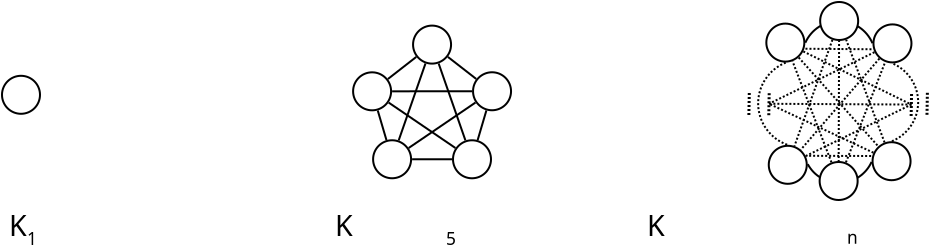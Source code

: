 <?xml version="1.0" encoding="UTF-8"?>
<dia:diagram xmlns:dia="http://www.lysator.liu.se/~alla/dia/">
  <dia:layer name="Background" visible="true" active="true">
    <dia:object type="Standard - Text" version="1" id="O0">
      <dia:attribute name="obj_pos">
        <dia:point val="58.11,13.185"/>
      </dia:attribute>
      <dia:attribute name="obj_bb">
        <dia:rectangle val="58.11,12.38;58.66,13.39"/>
      </dia:attribute>
      <dia:attribute name="text">
        <dia:composite type="text">
          <dia:attribute name="string">
            <dia:string>#n#</dia:string>
          </dia:attribute>
          <dia:attribute name="font">
            <dia:font family="sans" style="0" name="Helvetica"/>
          </dia:attribute>
          <dia:attribute name="height">
            <dia:real val="1.082"/>
          </dia:attribute>
          <dia:attribute name="pos">
            <dia:point val="58.11,13.185"/>
          </dia:attribute>
          <dia:attribute name="color">
            <dia:color val="#000000"/>
          </dia:attribute>
          <dia:attribute name="alignment">
            <dia:enum val="0"/>
          </dia:attribute>
        </dia:composite>
      </dia:attribute>
      <dia:attribute name="valign">
        <dia:enum val="3"/>
      </dia:attribute>
    </dia:object>
    <dia:object type="Standard - Ellipse" version="0" id="O1">
      <dia:attribute name="obj_pos">
        <dia:point val="54.072,2.18"/>
      </dia:attribute>
      <dia:attribute name="obj_bb">
        <dia:rectangle val="54.023,2.13;56.023,4.13"/>
      </dia:attribute>
      <dia:attribute name="elem_corner">
        <dia:point val="54.072,2.18"/>
      </dia:attribute>
      <dia:attribute name="elem_width">
        <dia:real val="1.9"/>
      </dia:attribute>
      <dia:attribute name="elem_height">
        <dia:real val="1.9"/>
      </dia:attribute>
      <dia:attribute name="border_width">
        <dia:real val="0.1"/>
      </dia:attribute>
      <dia:attribute name="aspect">
        <dia:enum val="2"/>
      </dia:attribute>
    </dia:object>
    <dia:object type="Standard - Ellipse" version="0" id="O2">
      <dia:attribute name="obj_pos">
        <dia:point val="59.428,2.22"/>
      </dia:attribute>
      <dia:attribute name="obj_bb">
        <dia:rectangle val="59.377,2.17;61.377,4.17"/>
      </dia:attribute>
      <dia:attribute name="elem_corner">
        <dia:point val="59.428,2.22"/>
      </dia:attribute>
      <dia:attribute name="elem_width">
        <dia:real val="1.9"/>
      </dia:attribute>
      <dia:attribute name="elem_height">
        <dia:real val="1.9"/>
      </dia:attribute>
      <dia:attribute name="border_width">
        <dia:real val="0.1"/>
      </dia:attribute>
      <dia:attribute name="aspect">
        <dia:enum val="2"/>
      </dia:attribute>
    </dia:object>
    <dia:object type="Standard - Ellipse" version="0" id="O3">
      <dia:attribute name="obj_pos">
        <dia:point val="59.383,8.11"/>
      </dia:attribute>
      <dia:attribute name="obj_bb">
        <dia:rectangle val="59.333,8.06;61.333,10.06"/>
      </dia:attribute>
      <dia:attribute name="elem_corner">
        <dia:point val="59.383,8.11"/>
      </dia:attribute>
      <dia:attribute name="elem_width">
        <dia:real val="1.9"/>
      </dia:attribute>
      <dia:attribute name="elem_height">
        <dia:real val="1.9"/>
      </dia:attribute>
      <dia:attribute name="border_width">
        <dia:real val="0.1"/>
      </dia:attribute>
      <dia:attribute name="aspect">
        <dia:enum val="2"/>
      </dia:attribute>
    </dia:object>
    <dia:object type="Standard - Ellipse" version="0" id="O4">
      <dia:attribute name="obj_pos">
        <dia:point val="54.193,8.29"/>
      </dia:attribute>
      <dia:attribute name="obj_bb">
        <dia:rectangle val="54.142,8.24;56.142,10.24"/>
      </dia:attribute>
      <dia:attribute name="elem_corner">
        <dia:point val="54.193,8.29"/>
      </dia:attribute>
      <dia:attribute name="elem_width">
        <dia:real val="1.9"/>
      </dia:attribute>
      <dia:attribute name="elem_height">
        <dia:real val="1.9"/>
      </dia:attribute>
      <dia:attribute name="border_width">
        <dia:real val="0.1"/>
      </dia:attribute>
      <dia:attribute name="aspect">
        <dia:enum val="2"/>
      </dia:attribute>
    </dia:object>
    <dia:object type="Standard - Arc" version="0" id="O5">
      <dia:attribute name="obj_pos">
        <dia:point val="60.333,9.06"/>
      </dia:attribute>
      <dia:attribute name="obj_bb">
        <dia:rectangle val="60.282,3.12;61.712,9.11"/>
      </dia:attribute>
      <dia:attribute name="conn_endpoints">
        <dia:point val="60.333,9.06"/>
        <dia:point val="60.377,3.17"/>
      </dia:attribute>
      <dia:attribute name="curve_distance">
        <dia:real val="1.307"/>
      </dia:attribute>
      <dia:attribute name="line_width">
        <dia:real val="0.1"/>
      </dia:attribute>
      <dia:attribute name="line_style">
        <dia:enum val="4"/>
      </dia:attribute>
      <dia:connections>
        <dia:connection handle="0" to="O3" connection="8"/>
        <dia:connection handle="1" to="O2" connection="8"/>
      </dia:connections>
    </dia:object>
    <dia:object type="Standard - Arc" version="0" id="O6">
      <dia:attribute name="obj_pos">
        <dia:point val="55.023,3.13"/>
      </dia:attribute>
      <dia:attribute name="obj_bb">
        <dia:rectangle val="53.612,3.079;55.194,9.291"/>
      </dia:attribute>
      <dia:attribute name="conn_endpoints">
        <dia:point val="55.023,3.13"/>
        <dia:point val="55.142,9.24"/>
      </dia:attribute>
      <dia:attribute name="curve_distance">
        <dia:real val="1.42"/>
      </dia:attribute>
      <dia:attribute name="line_width">
        <dia:real val="0.1"/>
      </dia:attribute>
      <dia:attribute name="line_style">
        <dia:enum val="4"/>
      </dia:attribute>
      <dia:connections>
        <dia:connection handle="0" to="O1" connection="8"/>
        <dia:connection handle="1" to="O4" connection="8"/>
      </dia:connections>
    </dia:object>
    <dia:object type="Standard - Arc" version="0" id="O7">
      <dia:attribute name="obj_pos">
        <dia:point val="55.142,9.24"/>
      </dia:attribute>
      <dia:attribute name="obj_bb">
        <dia:rectangle val="55.091,9.008;60.384,10.197"/>
      </dia:attribute>
      <dia:attribute name="conn_endpoints">
        <dia:point val="55.142,9.24"/>
        <dia:point val="60.333,9.06"/>
      </dia:attribute>
      <dia:attribute name="curve_distance">
        <dia:real val="0.995"/>
      </dia:attribute>
      <dia:attribute name="line_width">
        <dia:real val="0.1"/>
      </dia:attribute>
      <dia:connections>
        <dia:connection handle="0" to="O4" connection="8"/>
        <dia:connection handle="1" to="O3" connection="8"/>
      </dia:connections>
    </dia:object>
    <dia:object type="Standard - Arc" version="0" id="O8">
      <dia:attribute name="obj_pos">
        <dia:point val="60.377,3.17"/>
      </dia:attribute>
      <dia:attribute name="obj_bb">
        <dia:rectangle val="54.972,1.999;60.428,3.22"/>
      </dia:attribute>
      <dia:attribute name="conn_endpoints">
        <dia:point val="60.377,3.17"/>
        <dia:point val="55.023,3.13"/>
      </dia:attribute>
      <dia:attribute name="curve_distance">
        <dia:real val="1.101"/>
      </dia:attribute>
      <dia:attribute name="line_width">
        <dia:real val="0.1"/>
      </dia:attribute>
      <dia:connections>
        <dia:connection handle="0" to="O2" connection="8"/>
        <dia:connection handle="1" to="O1" connection="8"/>
      </dia:connections>
    </dia:object>
    <dia:object type="Standard - Ellipse" version="0" id="O9">
      <dia:attribute name="obj_pos">
        <dia:point val="56.763,1.1"/>
      </dia:attribute>
      <dia:attribute name="obj_bb">
        <dia:rectangle val="56.712,1.05;58.712,3.05"/>
      </dia:attribute>
      <dia:attribute name="elem_corner">
        <dia:point val="56.763,1.1"/>
      </dia:attribute>
      <dia:attribute name="elem_width">
        <dia:real val="1.9"/>
      </dia:attribute>
      <dia:attribute name="elem_height">
        <dia:real val="1.9"/>
      </dia:attribute>
      <dia:attribute name="border_width">
        <dia:real val="0.1"/>
      </dia:attribute>
      <dia:attribute name="aspect">
        <dia:enum val="2"/>
      </dia:attribute>
    </dia:object>
    <dia:object type="Standard - Ellipse" version="0" id="O10">
      <dia:attribute name="obj_pos">
        <dia:point val="56.737,9.1"/>
      </dia:attribute>
      <dia:attribute name="obj_bb">
        <dia:rectangle val="56.688,9.05;58.688,11.05"/>
      </dia:attribute>
      <dia:attribute name="elem_corner">
        <dia:point val="56.737,9.1"/>
      </dia:attribute>
      <dia:attribute name="elem_width">
        <dia:real val="1.9"/>
      </dia:attribute>
      <dia:attribute name="elem_height">
        <dia:real val="1.9"/>
      </dia:attribute>
      <dia:attribute name="border_width">
        <dia:real val="0.1"/>
      </dia:attribute>
      <dia:attribute name="aspect">
        <dia:enum val="2"/>
      </dia:attribute>
    </dia:object>
    <dia:object type="Standard - Text" version="1" id="O11">
      <dia:attribute name="obj_pos">
        <dia:point val="17.111,13.244"/>
      </dia:attribute>
      <dia:attribute name="obj_bb">
        <dia:rectangle val="17.111,12.439;17.661,13.449"/>
      </dia:attribute>
      <dia:attribute name="text">
        <dia:composite type="text">
          <dia:attribute name="string">
            <dia:string>#1#</dia:string>
          </dia:attribute>
          <dia:attribute name="font">
            <dia:font family="sans" style="0" name="Helvetica"/>
          </dia:attribute>
          <dia:attribute name="height">
            <dia:real val="1.082"/>
          </dia:attribute>
          <dia:attribute name="pos">
            <dia:point val="17.111,13.244"/>
          </dia:attribute>
          <dia:attribute name="color">
            <dia:color val="#000000"/>
          </dia:attribute>
          <dia:attribute name="alignment">
            <dia:enum val="0"/>
          </dia:attribute>
        </dia:composite>
      </dia:attribute>
      <dia:attribute name="valign">
        <dia:enum val="3"/>
      </dia:attribute>
    </dia:object>
    <dia:object type="Standard - Ellipse" version="0" id="O12">
      <dia:attribute name="obj_pos">
        <dia:point val="15.855,4.79"/>
      </dia:attribute>
      <dia:attribute name="obj_bb">
        <dia:rectangle val="15.805,4.74;17.805,6.74"/>
      </dia:attribute>
      <dia:attribute name="elem_corner">
        <dia:point val="15.855,4.79"/>
      </dia:attribute>
      <dia:attribute name="elem_width">
        <dia:real val="1.9"/>
      </dia:attribute>
      <dia:attribute name="elem_height">
        <dia:real val="1.9"/>
      </dia:attribute>
      <dia:attribute name="border_width">
        <dia:real val="0.1"/>
      </dia:attribute>
      <dia:attribute name="aspect">
        <dia:enum val="2"/>
      </dia:attribute>
    </dia:object>
    <dia:object type="Standard - Line" version="0" id="O13">
      <dia:attribute name="obj_pos">
        <dia:point val="57.328,9.117"/>
      </dia:attribute>
      <dia:attribute name="obj_bb">
        <dia:rectangle val="55.317,3.998;57.393,9.182"/>
      </dia:attribute>
      <dia:attribute name="conn_endpoints">
        <dia:point val="57.328,9.117"/>
        <dia:point val="55.382,4.063"/>
      </dia:attribute>
      <dia:attribute name="numcp">
        <dia:int val="1"/>
      </dia:attribute>
      <dia:attribute name="line_width">
        <dia:real val="0.1"/>
      </dia:attribute>
      <dia:attribute name="line_style">
        <dia:enum val="4"/>
      </dia:attribute>
      <dia:connections>
        <dia:connection handle="0" to="O10" connection="8"/>
        <dia:connection handle="1" to="O1" connection="8"/>
      </dia:connections>
    </dia:object>
    <dia:object type="Standard - Text" version="1" id="O14">
      <dia:attribute name="obj_pos">
        <dia:point val="38.055,13.245"/>
      </dia:attribute>
      <dia:attribute name="obj_bb">
        <dia:rectangle val="38.055,12.44;38.605,13.45"/>
      </dia:attribute>
      <dia:attribute name="text">
        <dia:composite type="text">
          <dia:attribute name="string">
            <dia:string>#5#</dia:string>
          </dia:attribute>
          <dia:attribute name="font">
            <dia:font family="sans" style="0" name="Helvetica"/>
          </dia:attribute>
          <dia:attribute name="height">
            <dia:real val="1.082"/>
          </dia:attribute>
          <dia:attribute name="pos">
            <dia:point val="38.055,13.245"/>
          </dia:attribute>
          <dia:attribute name="color">
            <dia:color val="#000000"/>
          </dia:attribute>
          <dia:attribute name="alignment">
            <dia:enum val="0"/>
          </dia:attribute>
        </dia:composite>
      </dia:attribute>
      <dia:attribute name="valign">
        <dia:enum val="3"/>
      </dia:attribute>
    </dia:object>
    <dia:object type="Standard - Line" version="0" id="O15">
      <dia:attribute name="obj_pos">
        <dia:point val="39.569,4.95"/>
      </dia:attribute>
      <dia:attribute name="obj_bb">
        <dia:rectangle val="38.076,3.773;39.639,5.02"/>
      </dia:attribute>
      <dia:attribute name="conn_endpoints">
        <dia:point val="39.569,4.95"/>
        <dia:point val="38.146,3.844"/>
      </dia:attribute>
      <dia:attribute name="numcp">
        <dia:int val="1"/>
      </dia:attribute>
      <dia:attribute name="line_width">
        <dia:real val="0.1"/>
      </dia:attribute>
      <dia:connections>
        <dia:connection handle="0" to="O21" connection="8"/>
        <dia:connection handle="1" to="O19" connection="8"/>
      </dia:connections>
    </dia:object>
    <dia:object type="Standard - Line" version="0" id="O16">
      <dia:attribute name="obj_pos">
        <dia:point val="35.148,4.952"/>
      </dia:attribute>
      <dia:attribute name="obj_bb">
        <dia:rectangle val="35.078,3.774;36.64,5.022"/>
      </dia:attribute>
      <dia:attribute name="conn_endpoints">
        <dia:point val="35.148,4.952"/>
        <dia:point val="36.57,3.844"/>
      </dia:attribute>
      <dia:attribute name="numcp">
        <dia:int val="1"/>
      </dia:attribute>
      <dia:attribute name="line_width">
        <dia:real val="0.1"/>
      </dia:attribute>
      <dia:connections>
        <dia:connection handle="0" to="O20" connection="8"/>
        <dia:connection handle="1" to="O19" connection="8"/>
      </dia:connections>
    </dia:object>
    <dia:object type="Standard - Line" version="0" id="O17">
      <dia:attribute name="obj_pos">
        <dia:point val="39.637,8.006"/>
      </dia:attribute>
      <dia:attribute name="obj_bb">
        <dia:rectangle val="39.575,6.459;40.137,8.068"/>
      </dia:attribute>
      <dia:attribute name="conn_endpoints">
        <dia:point val="39.637,8.006"/>
        <dia:point val="40.075,6.521"/>
      </dia:attribute>
      <dia:attribute name="numcp">
        <dia:int val="1"/>
      </dia:attribute>
      <dia:attribute name="line_width">
        <dia:real val="0.1"/>
      </dia:attribute>
      <dia:connections>
        <dia:connection handle="0" to="O18" connection="8"/>
        <dia:connection handle="1" to="O21" connection="8"/>
      </dia:connections>
    </dia:object>
    <dia:object type="Standard - Ellipse" version="0" id="O18">
      <dia:attribute name="obj_pos">
        <dia:point val="38.405,8.014"/>
      </dia:attribute>
      <dia:attribute name="obj_bb">
        <dia:rectangle val="38.355,7.964;40.355,9.964"/>
      </dia:attribute>
      <dia:attribute name="elem_corner">
        <dia:point val="38.405,8.014"/>
      </dia:attribute>
      <dia:attribute name="elem_width">
        <dia:real val="1.9"/>
      </dia:attribute>
      <dia:attribute name="elem_height">
        <dia:real val="1.9"/>
      </dia:attribute>
      <dia:attribute name="border_width">
        <dia:real val="0.1"/>
      </dia:attribute>
      <dia:attribute name="aspect">
        <dia:enum val="2"/>
      </dia:attribute>
    </dia:object>
    <dia:object type="Standard - Ellipse" version="0" id="O19">
      <dia:attribute name="obj_pos">
        <dia:point val="36.408,2.28"/>
      </dia:attribute>
      <dia:attribute name="obj_bb">
        <dia:rectangle val="36.358,2.23;38.358,4.23"/>
      </dia:attribute>
      <dia:attribute name="elem_corner">
        <dia:point val="36.408,2.28"/>
      </dia:attribute>
      <dia:attribute name="elem_width">
        <dia:real val="1.9"/>
      </dia:attribute>
      <dia:attribute name="elem_height">
        <dia:real val="1.9"/>
      </dia:attribute>
      <dia:attribute name="border_width">
        <dia:real val="0.1"/>
      </dia:attribute>
      <dia:attribute name="aspect">
        <dia:enum val="2"/>
      </dia:attribute>
    </dia:object>
    <dia:object type="Standard - Ellipse" version="0" id="O20">
      <dia:attribute name="obj_pos">
        <dia:point val="33.41,4.616"/>
      </dia:attribute>
      <dia:attribute name="obj_bb">
        <dia:rectangle val="33.36,4.566;35.36,6.566"/>
      </dia:attribute>
      <dia:attribute name="elem_corner">
        <dia:point val="33.41,4.616"/>
      </dia:attribute>
      <dia:attribute name="elem_width">
        <dia:real val="1.9"/>
      </dia:attribute>
      <dia:attribute name="elem_height">
        <dia:real val="1.9"/>
      </dia:attribute>
      <dia:attribute name="border_width">
        <dia:real val="0.1"/>
      </dia:attribute>
      <dia:attribute name="aspect">
        <dia:enum val="2"/>
      </dia:attribute>
    </dia:object>
    <dia:object type="Standard - Ellipse" version="0" id="O21">
      <dia:attribute name="obj_pos">
        <dia:point val="39.407,4.613"/>
      </dia:attribute>
      <dia:attribute name="obj_bb">
        <dia:rectangle val="39.357,4.563;41.357,6.563"/>
      </dia:attribute>
      <dia:attribute name="elem_corner">
        <dia:point val="39.407,4.613"/>
      </dia:attribute>
      <dia:attribute name="elem_width">
        <dia:real val="1.9"/>
      </dia:attribute>
      <dia:attribute name="elem_height">
        <dia:real val="1.9"/>
      </dia:attribute>
      <dia:attribute name="border_width">
        <dia:real val="0.1"/>
      </dia:attribute>
      <dia:attribute name="show_background">
        <dia:boolean val="false"/>
      </dia:attribute>
      <dia:attribute name="aspect">
        <dia:enum val="2"/>
      </dia:attribute>
    </dia:object>
    <dia:object type="Standard - Ellipse" version="0" id="O22">
      <dia:attribute name="obj_pos">
        <dia:point val="34.41,8.013"/>
      </dia:attribute>
      <dia:attribute name="obj_bb">
        <dia:rectangle val="34.36,7.963;36.36,9.963"/>
      </dia:attribute>
      <dia:attribute name="elem_corner">
        <dia:point val="34.41,8.013"/>
      </dia:attribute>
      <dia:attribute name="elem_width">
        <dia:real val="1.9"/>
      </dia:attribute>
      <dia:attribute name="elem_height">
        <dia:real val="1.9"/>
      </dia:attribute>
      <dia:attribute name="border_width">
        <dia:real val="0.1"/>
      </dia:attribute>
      <dia:attribute name="aspect">
        <dia:enum val="2"/>
      </dia:attribute>
    </dia:object>
    <dia:object type="Standard - Line" version="0" id="O23">
      <dia:attribute name="obj_pos">
        <dia:point val="35.078,8.004"/>
      </dia:attribute>
      <dia:attribute name="obj_bb">
        <dia:rectangle val="34.58,6.463;35.14,8.066"/>
      </dia:attribute>
      <dia:attribute name="conn_endpoints">
        <dia:point val="35.078,8.004"/>
        <dia:point val="34.642,6.525"/>
      </dia:attribute>
      <dia:attribute name="numcp">
        <dia:int val="1"/>
      </dia:attribute>
      <dia:attribute name="line_width">
        <dia:real val="0.1"/>
      </dia:attribute>
      <dia:connections>
        <dia:connection handle="0" to="O22" connection="8"/>
        <dia:connection handle="1" to="O20" connection="8"/>
      </dia:connections>
    </dia:object>
    <dia:object type="Standard - Line" version="0" id="O24">
      <dia:attribute name="obj_pos">
        <dia:point val="38.355,8.964"/>
      </dia:attribute>
      <dia:attribute name="obj_bb">
        <dia:rectangle val="36.31,8.913;38.405,9.014"/>
      </dia:attribute>
      <dia:attribute name="conn_endpoints">
        <dia:point val="38.355,8.964"/>
        <dia:point val="36.36,8.963"/>
      </dia:attribute>
      <dia:attribute name="numcp">
        <dia:int val="1"/>
      </dia:attribute>
      <dia:attribute name="line_width">
        <dia:real val="0.1"/>
      </dia:attribute>
      <dia:connections>
        <dia:connection handle="0" to="O18" connection="8"/>
        <dia:connection handle="1" to="O22" connection="8"/>
      </dia:connections>
    </dia:object>
    <dia:object type="Standard - Line" version="0" id="O25">
      <dia:attribute name="obj_pos">
        <dia:point val="35.359,5.566"/>
      </dia:attribute>
      <dia:attribute name="obj_bb">
        <dia:rectangle val="35.309,5.514;39.408,5.616"/>
      </dia:attribute>
      <dia:attribute name="conn_endpoints">
        <dia:point val="35.359,5.566"/>
        <dia:point val="39.358,5.564"/>
      </dia:attribute>
      <dia:attribute name="numcp">
        <dia:int val="1"/>
      </dia:attribute>
      <dia:attribute name="line_width">
        <dia:real val="0.1"/>
      </dia:attribute>
      <dia:connections>
        <dia:connection handle="0" to="O20" connection="8"/>
        <dia:connection handle="1" to="O21" connection="8"/>
      </dia:connections>
    </dia:object>
    <dia:object type="Standard - Line" version="0" id="O26">
      <dia:attribute name="obj_pos">
        <dia:point val="35.187,6.129"/>
      </dia:attribute>
      <dia:attribute name="obj_bb">
        <dia:rectangle val="35.118,6.059;38.597,8.471"/>
      </dia:attribute>
      <dia:attribute name="conn_endpoints">
        <dia:point val="35.187,6.129"/>
        <dia:point val="38.528,8.401"/>
      </dia:attribute>
      <dia:attribute name="numcp">
        <dia:int val="1"/>
      </dia:attribute>
      <dia:attribute name="line_width">
        <dia:real val="0.1"/>
      </dia:attribute>
      <dia:connections>
        <dia:connection handle="0" to="O20" connection="8"/>
        <dia:connection handle="1" to="O18" connection="8"/>
      </dia:connections>
    </dia:object>
    <dia:object type="Standard - Line" version="0" id="O27">
      <dia:attribute name="obj_pos">
        <dia:point val="35.689,8.019"/>
      </dia:attribute>
      <dia:attribute name="obj_bb">
        <dia:rectangle val="35.625,4.11;37.093,8.083"/>
      </dia:attribute>
      <dia:attribute name="conn_endpoints">
        <dia:point val="35.689,8.019"/>
        <dia:point val="37.029,4.174"/>
      </dia:attribute>
      <dia:attribute name="numcp">
        <dia:int val="1"/>
      </dia:attribute>
      <dia:attribute name="line_width">
        <dia:real val="0.1"/>
      </dia:attribute>
      <dia:connections>
        <dia:connection handle="0" to="O22" connection="8"/>
        <dia:connection handle="1" to="O19" connection="8"/>
      </dia:connections>
    </dia:object>
    <dia:object type="Standard - Line" version="0" id="O28">
      <dia:attribute name="obj_pos">
        <dia:point val="36.186,8.401"/>
      </dia:attribute>
      <dia:attribute name="obj_bb">
        <dia:rectangle val="36.117,6.056;39.601,8.471"/>
      </dia:attribute>
      <dia:attribute name="conn_endpoints">
        <dia:point val="36.186,8.401"/>
        <dia:point val="39.531,6.125"/>
      </dia:attribute>
      <dia:attribute name="numcp">
        <dia:int val="1"/>
      </dia:attribute>
      <dia:attribute name="line_width">
        <dia:real val="0.1"/>
      </dia:attribute>
      <dia:connections>
        <dia:connection handle="0" to="O22" connection="8"/>
        <dia:connection handle="1" to="O21" connection="8"/>
      </dia:connections>
    </dia:object>
    <dia:object type="Standard - Line" version="0" id="O29">
      <dia:attribute name="obj_pos">
        <dia:point val="39.026,8.02"/>
      </dia:attribute>
      <dia:attribute name="obj_bb">
        <dia:rectangle val="37.623,4.111;39.09,8.083"/>
      </dia:attribute>
      <dia:attribute name="conn_endpoints">
        <dia:point val="39.026,8.02"/>
        <dia:point val="37.687,4.174"/>
      </dia:attribute>
      <dia:attribute name="numcp">
        <dia:int val="1"/>
      </dia:attribute>
      <dia:attribute name="line_width">
        <dia:real val="0.1"/>
      </dia:attribute>
      <dia:connections>
        <dia:connection handle="0" to="O18" connection="8"/>
        <dia:connection handle="1" to="O19" connection="8"/>
      </dia:connections>
    </dia:object>
    <dia:object type="Standard - Line" version="0" id="O30">
      <dia:attribute name="obj_pos">
        <dia:point val="57.688,9.1"/>
      </dia:attribute>
      <dia:attribute name="obj_bb">
        <dia:rectangle val="57.637,2.999;57.759,9.15"/>
      </dia:attribute>
      <dia:attribute name="conn_endpoints">
        <dia:point val="57.688,9.1"/>
        <dia:point val="57.709,3.049"/>
      </dia:attribute>
      <dia:attribute name="numcp">
        <dia:int val="1"/>
      </dia:attribute>
      <dia:attribute name="line_width">
        <dia:real val="0.1"/>
      </dia:attribute>
      <dia:attribute name="line_style">
        <dia:enum val="4"/>
      </dia:attribute>
      <dia:connections>
        <dia:connection handle="0" to="O10" connection="1"/>
        <dia:connection handle="1" to="O9" connection="8"/>
      </dia:connections>
    </dia:object>
    <dia:object type="Standard - Line" version="0" id="O31">
      <dia:attribute name="obj_pos">
        <dia:point val="58.052,9.119"/>
      </dia:attribute>
      <dia:attribute name="obj_bb">
        <dia:rectangle val="57.987,4.037;60.078,9.183"/>
      </dia:attribute>
      <dia:attribute name="conn_endpoints">
        <dia:point val="58.052,9.119"/>
        <dia:point val="60.013,4.101"/>
      </dia:attribute>
      <dia:attribute name="numcp">
        <dia:int val="1"/>
      </dia:attribute>
      <dia:attribute name="line_width">
        <dia:real val="0.1"/>
      </dia:attribute>
      <dia:attribute name="line_style">
        <dia:enum val="4"/>
      </dia:attribute>
      <dia:connections>
        <dia:connection handle="0" to="O10" connection="8"/>
        <dia:connection handle="1" to="O2" connection="8"/>
      </dia:connections>
    </dia:object>
    <dia:object type="Standard - Line" version="0" id="O32">
      <dia:attribute name="obj_pos">
        <dia:point val="59.724,3.928"/>
      </dia:attribute>
      <dia:attribute name="obj_bb">
        <dia:rectangle val="55.725,3.857;59.795,8.553"/>
      </dia:attribute>
      <dia:attribute name="conn_endpoints">
        <dia:point val="59.724,3.928"/>
        <dia:point val="55.796,8.482"/>
      </dia:attribute>
      <dia:attribute name="numcp">
        <dia:int val="1"/>
      </dia:attribute>
      <dia:attribute name="line_width">
        <dia:real val="0.1"/>
      </dia:attribute>
      <dia:attribute name="line_style">
        <dia:enum val="4"/>
      </dia:attribute>
      <dia:connections>
        <dia:connection handle="0" to="O2" connection="8"/>
        <dia:connection handle="1" to="O4" connection="8"/>
      </dia:connections>
    </dia:object>
    <dia:object type="Standard - Line" version="0" id="O33">
      <dia:attribute name="obj_pos">
        <dia:point val="57.376,2.991"/>
      </dia:attribute>
      <dia:attribute name="obj_bb">
        <dia:rectangle val="55.415,2.927;57.44,8.363"/>
      </dia:attribute>
      <dia:attribute name="conn_endpoints">
        <dia:point val="57.376,2.991"/>
        <dia:point val="55.479,8.299"/>
      </dia:attribute>
      <dia:attribute name="numcp">
        <dia:int val="1"/>
      </dia:attribute>
      <dia:attribute name="line_width">
        <dia:real val="0.1"/>
      </dia:attribute>
      <dia:attribute name="line_style">
        <dia:enum val="4"/>
      </dia:attribute>
      <dia:connections>
        <dia:connection handle="0" to="O9" connection="8"/>
        <dia:connection handle="1" to="O4" connection="8"/>
      </dia:connections>
    </dia:object>
    <dia:object type="Standard - Line" version="0" id="O34">
      <dia:attribute name="obj_pos">
        <dia:point val="59.983,8.123"/>
      </dia:attribute>
      <dia:attribute name="obj_bb">
        <dia:rectangle val="57.998,2.922;60.047,8.188"/>
      </dia:attribute>
      <dia:attribute name="conn_endpoints">
        <dia:point val="59.983,8.123"/>
        <dia:point val="58.062,2.987"/>
      </dia:attribute>
      <dia:attribute name="numcp">
        <dia:int val="1"/>
      </dia:attribute>
      <dia:attribute name="line_width">
        <dia:real val="0.1"/>
      </dia:attribute>
      <dia:attribute name="line_style">
        <dia:enum val="4"/>
      </dia:attribute>
      <dia:connections>
        <dia:connection handle="0" to="O3" connection="8"/>
        <dia:connection handle="1" to="O9" connection="8"/>
      </dia:connections>
    </dia:object>
    <dia:object type="Standard - Line" version="0" id="O35">
      <dia:attribute name="obj_pos">
        <dia:point val="59.328,3.463"/>
      </dia:attribute>
      <dia:attribute name="obj_bb">
        <dia:rectangle val="55.922,3.387;59.378,3.513"/>
      </dia:attribute>
      <dia:attribute name="conn_endpoints">
        <dia:point val="59.328,3.463"/>
        <dia:point val="55.972,3.437"/>
      </dia:attribute>
      <dia:attribute name="numcp">
        <dia:int val="1"/>
      </dia:attribute>
      <dia:attribute name="line_width">
        <dia:real val="0.1"/>
      </dia:attribute>
      <dia:attribute name="line_style">
        <dia:enum val="4"/>
      </dia:attribute>
    </dia:object>
    <dia:object type="Standard - Line" version="0" id="O36">
      <dia:attribute name="obj_pos">
        <dia:point val="59.312,8.8"/>
      </dia:attribute>
      <dia:attribute name="obj_bb">
        <dia:rectangle val="56.042,8.74;59.363,8.85"/>
      </dia:attribute>
      <dia:attribute name="conn_endpoints">
        <dia:point val="59.312,8.8"/>
        <dia:point val="56.093,8.79"/>
      </dia:attribute>
      <dia:attribute name="numcp">
        <dia:int val="1"/>
      </dia:attribute>
      <dia:attribute name="line_width">
        <dia:real val="0.1"/>
      </dia:attribute>
      <dia:attribute name="line_style">
        <dia:enum val="4"/>
      </dia:attribute>
      <dia:connections>
        <dia:connection handle="1" to="O4" connection="4"/>
      </dia:connections>
    </dia:object>
    <dia:object type="Standard - Line" version="0" id="O37">
      <dia:attribute name="obj_pos">
        <dia:point val="55.69,3.875"/>
      </dia:attribute>
      <dia:attribute name="obj_bb">
        <dia:rectangle val="55.619,3.804;59.736,8.386"/>
      </dia:attribute>
      <dia:attribute name="conn_endpoints">
        <dia:point val="55.69,3.875"/>
        <dia:point val="59.666,8.315"/>
      </dia:attribute>
      <dia:attribute name="numcp">
        <dia:int val="1"/>
      </dia:attribute>
      <dia:attribute name="line_width">
        <dia:real val="0.1"/>
      </dia:attribute>
      <dia:attribute name="line_style">
        <dia:enum val="4"/>
      </dia:attribute>
      <dia:connections>
        <dia:connection handle="0" to="O1" connection="8"/>
        <dia:connection handle="1" to="O3" connection="8"/>
      </dia:connections>
    </dia:object>
    <dia:object type="Standard - Line" version="0" id="O38">
      <dia:attribute name="obj_pos">
        <dia:point val="59.479,3.609"/>
      </dia:attribute>
      <dia:attribute name="obj_bb">
        <dia:rectangle val="54.138,3.542;59.546,6.255"/>
      </dia:attribute>
      <dia:attribute name="conn_endpoints">
        <dia:point val="59.479,3.609"/>
        <dia:point val="54.204,6.188"/>
      </dia:attribute>
      <dia:attribute name="numcp">
        <dia:int val="1"/>
      </dia:attribute>
      <dia:attribute name="line_width">
        <dia:real val="0.1"/>
      </dia:attribute>
      <dia:attribute name="line_style">
        <dia:enum val="4"/>
      </dia:attribute>
      <dia:connections>
        <dia:connection handle="0" to="O2" connection="8"/>
        <dia:connection handle="1" to="O44" connection="0"/>
      </dia:connections>
    </dia:object>
    <dia:object type="Standard - Line" version="0" id="O39">
      <dia:attribute name="obj_pos">
        <dia:point val="59.427,8.636"/>
      </dia:attribute>
      <dia:attribute name="obj_bb">
        <dia:rectangle val="54.138,6.122;59.493,8.702"/>
      </dia:attribute>
      <dia:attribute name="conn_endpoints">
        <dia:point val="59.427,8.636"/>
        <dia:point val="54.204,6.188"/>
      </dia:attribute>
      <dia:attribute name="numcp">
        <dia:int val="1"/>
      </dia:attribute>
      <dia:attribute name="line_width">
        <dia:real val="0.1"/>
      </dia:attribute>
      <dia:attribute name="line_style">
        <dia:enum val="4"/>
      </dia:attribute>
      <dia:connections>
        <dia:connection handle="0" to="O3" connection="8"/>
        <dia:connection handle="1" to="O44" connection="0"/>
      </dia:connections>
    </dia:object>
    <dia:object type="Standard - Line" version="0" id="O40">
      <dia:attribute name="obj_pos">
        <dia:point val="56.039,8.803"/>
      </dia:attribute>
      <dia:attribute name="obj_bb">
        <dia:rectangle val="55.972,6.161;61.39,8.87"/>
      </dia:attribute>
      <dia:attribute name="conn_endpoints">
        <dia:point val="56.039,8.803"/>
        <dia:point val="61.323,6.228"/>
      </dia:attribute>
      <dia:attribute name="numcp">
        <dia:int val="1"/>
      </dia:attribute>
      <dia:attribute name="line_width">
        <dia:real val="0.1"/>
      </dia:attribute>
      <dia:attribute name="line_style">
        <dia:enum val="4"/>
      </dia:attribute>
      <dia:connections>
        <dia:connection handle="0" to="O4" connection="8"/>
        <dia:connection handle="1" to="O43" connection="0"/>
      </dia:connections>
    </dia:object>
    <dia:object type="Standard - Line" version="0" id="O41">
      <dia:attribute name="obj_pos">
        <dia:point val="55.92,3.571"/>
      </dia:attribute>
      <dia:attribute name="obj_bb">
        <dia:rectangle val="55.853,3.504;61.39,6.295"/>
      </dia:attribute>
      <dia:attribute name="conn_endpoints">
        <dia:point val="55.92,3.571"/>
        <dia:point val="61.323,6.228"/>
      </dia:attribute>
      <dia:attribute name="numcp">
        <dia:int val="1"/>
      </dia:attribute>
      <dia:attribute name="line_width">
        <dia:real val="0.1"/>
      </dia:attribute>
      <dia:attribute name="line_style">
        <dia:enum val="4"/>
      </dia:attribute>
      <dia:connections>
        <dia:connection handle="0" to="O1" connection="8"/>
        <dia:connection handle="1" to="O43" connection="0"/>
      </dia:connections>
    </dia:object>
    <dia:object type="Standard - Line" version="0" id="O42">
      <dia:attribute name="obj_pos">
        <dia:point val="61.323,6.228"/>
      </dia:attribute>
      <dia:attribute name="obj_bb">
        <dia:rectangle val="54.154,6.138;61.373,6.278"/>
      </dia:attribute>
      <dia:attribute name="conn_endpoints">
        <dia:point val="61.323,6.228"/>
        <dia:point val="54.204,6.188"/>
      </dia:attribute>
      <dia:attribute name="numcp">
        <dia:int val="1"/>
      </dia:attribute>
      <dia:attribute name="line_width">
        <dia:real val="0.1"/>
      </dia:attribute>
      <dia:attribute name="line_style">
        <dia:enum val="4"/>
      </dia:attribute>
      <dia:connections>
        <dia:connection handle="0" to="O43" connection="0"/>
        <dia:connection handle="1" to="O44" connection="0"/>
      </dia:connections>
    </dia:object>
    <dia:object type="Standard - Line" version="0" id="O43">
      <dia:attribute name="obj_pos">
        <dia:point val="61.312,6.8"/>
      </dia:attribute>
      <dia:attribute name="obj_bb">
        <dia:rectangle val="61.236,5.58;61.41,6.876"/>
      </dia:attribute>
      <dia:attribute name="conn_endpoints">
        <dia:point val="61.312,6.8"/>
        <dia:point val="61.334,5.656"/>
      </dia:attribute>
      <dia:attribute name="numcp">
        <dia:int val="1"/>
      </dia:attribute>
      <dia:attribute name="line_width">
        <dia:real val="0.15"/>
      </dia:attribute>
      <dia:attribute name="line_style">
        <dia:enum val="4"/>
      </dia:attribute>
    </dia:object>
    <dia:object type="Standard - Line" version="0" id="O44">
      <dia:attribute name="obj_pos">
        <dia:point val="54.194,6.76"/>
      </dia:attribute>
      <dia:attribute name="obj_bb">
        <dia:rectangle val="54.117,5.54;54.291,6.837"/>
      </dia:attribute>
      <dia:attribute name="conn_endpoints">
        <dia:point val="54.194,6.76"/>
        <dia:point val="54.215,5.616"/>
      </dia:attribute>
      <dia:attribute name="numcp">
        <dia:int val="1"/>
      </dia:attribute>
      <dia:attribute name="line_width">
        <dia:real val="0.15"/>
      </dia:attribute>
      <dia:attribute name="line_style">
        <dia:enum val="4"/>
      </dia:attribute>
    </dia:object>
    <dia:object type="Standard - Line" version="0" id="O45">
      <dia:attribute name="obj_pos">
        <dia:point val="53.199,6.75"/>
      </dia:attribute>
      <dia:attribute name="obj_bb">
        <dia:rectangle val="53.123,5.53;53.296,6.827"/>
      </dia:attribute>
      <dia:attribute name="conn_endpoints">
        <dia:point val="53.199,6.75"/>
        <dia:point val="53.22,5.606"/>
      </dia:attribute>
      <dia:attribute name="numcp">
        <dia:int val="1"/>
      </dia:attribute>
      <dia:attribute name="line_width">
        <dia:real val="0.15"/>
      </dia:attribute>
      <dia:attribute name="line_style">
        <dia:enum val="4"/>
      </dia:attribute>
    </dia:object>
    <dia:object type="Standard - Line" version="0" id="O46">
      <dia:attribute name="obj_pos">
        <dia:point val="62.104,6.74"/>
      </dia:attribute>
      <dia:attribute name="obj_bb">
        <dia:rectangle val="62.028,5.52;62.201,6.817"/>
      </dia:attribute>
      <dia:attribute name="conn_endpoints">
        <dia:point val="62.104,6.74"/>
        <dia:point val="62.125,5.596"/>
      </dia:attribute>
      <dia:attribute name="numcp">
        <dia:int val="1"/>
      </dia:attribute>
      <dia:attribute name="line_width">
        <dia:real val="0.15"/>
      </dia:attribute>
      <dia:attribute name="line_style">
        <dia:enum val="4"/>
      </dia:attribute>
    </dia:object>
    <dia:object type="Standard - Text" version="1" id="O47">
      <dia:attribute name="obj_pos">
        <dia:point val="16.2,12.8"/>
      </dia:attribute>
      <dia:attribute name="obj_bb">
        <dia:rectangle val="16.2,11.47;58.142,13.137"/>
      </dia:attribute>
      <dia:attribute name="text">
        <dia:composite type="text">
          <dia:attribute name="string">
            <dia:string>#K                                            K                                          K#</dia:string>
          </dia:attribute>
          <dia:attribute name="font">
            <dia:font family="sans" style="0" name="Helvetica"/>
          </dia:attribute>
          <dia:attribute name="height">
            <dia:real val="1.788"/>
          </dia:attribute>
          <dia:attribute name="pos">
            <dia:point val="16.2,12.8"/>
          </dia:attribute>
          <dia:attribute name="color">
            <dia:color val="#000000"/>
          </dia:attribute>
          <dia:attribute name="alignment">
            <dia:enum val="0"/>
          </dia:attribute>
        </dia:composite>
      </dia:attribute>
      <dia:attribute name="valign">
        <dia:enum val="3"/>
      </dia:attribute>
    </dia:object>
  </dia:layer>
</dia:diagram>
